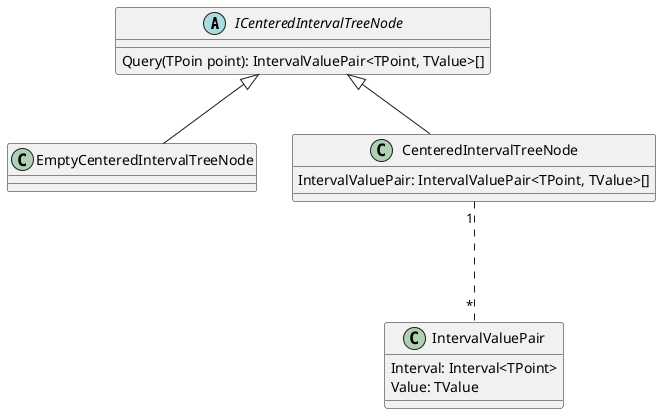 @startuml

abstract ICenteredIntervalTreeNode {
    Query(TPoin point): IntervalValuePair<TPoint, TValue>[]
}

class EmptyCenteredIntervalTreeNode {}

class CenteredIntervalTreeNode {
    IntervalValuePair: IntervalValuePair<TPoint, TValue>[]
}

class IntervalValuePair {
    Interval: Interval<TPoint>
    Value: TValue
}

CenteredIntervalTreeNode "1" ... "*" IntervalValuePair

ICenteredIntervalTreeNode <|-- EmptyCenteredIntervalTreeNode
ICenteredIntervalTreeNode <|-- CenteredIntervalTreeNode

@enduml